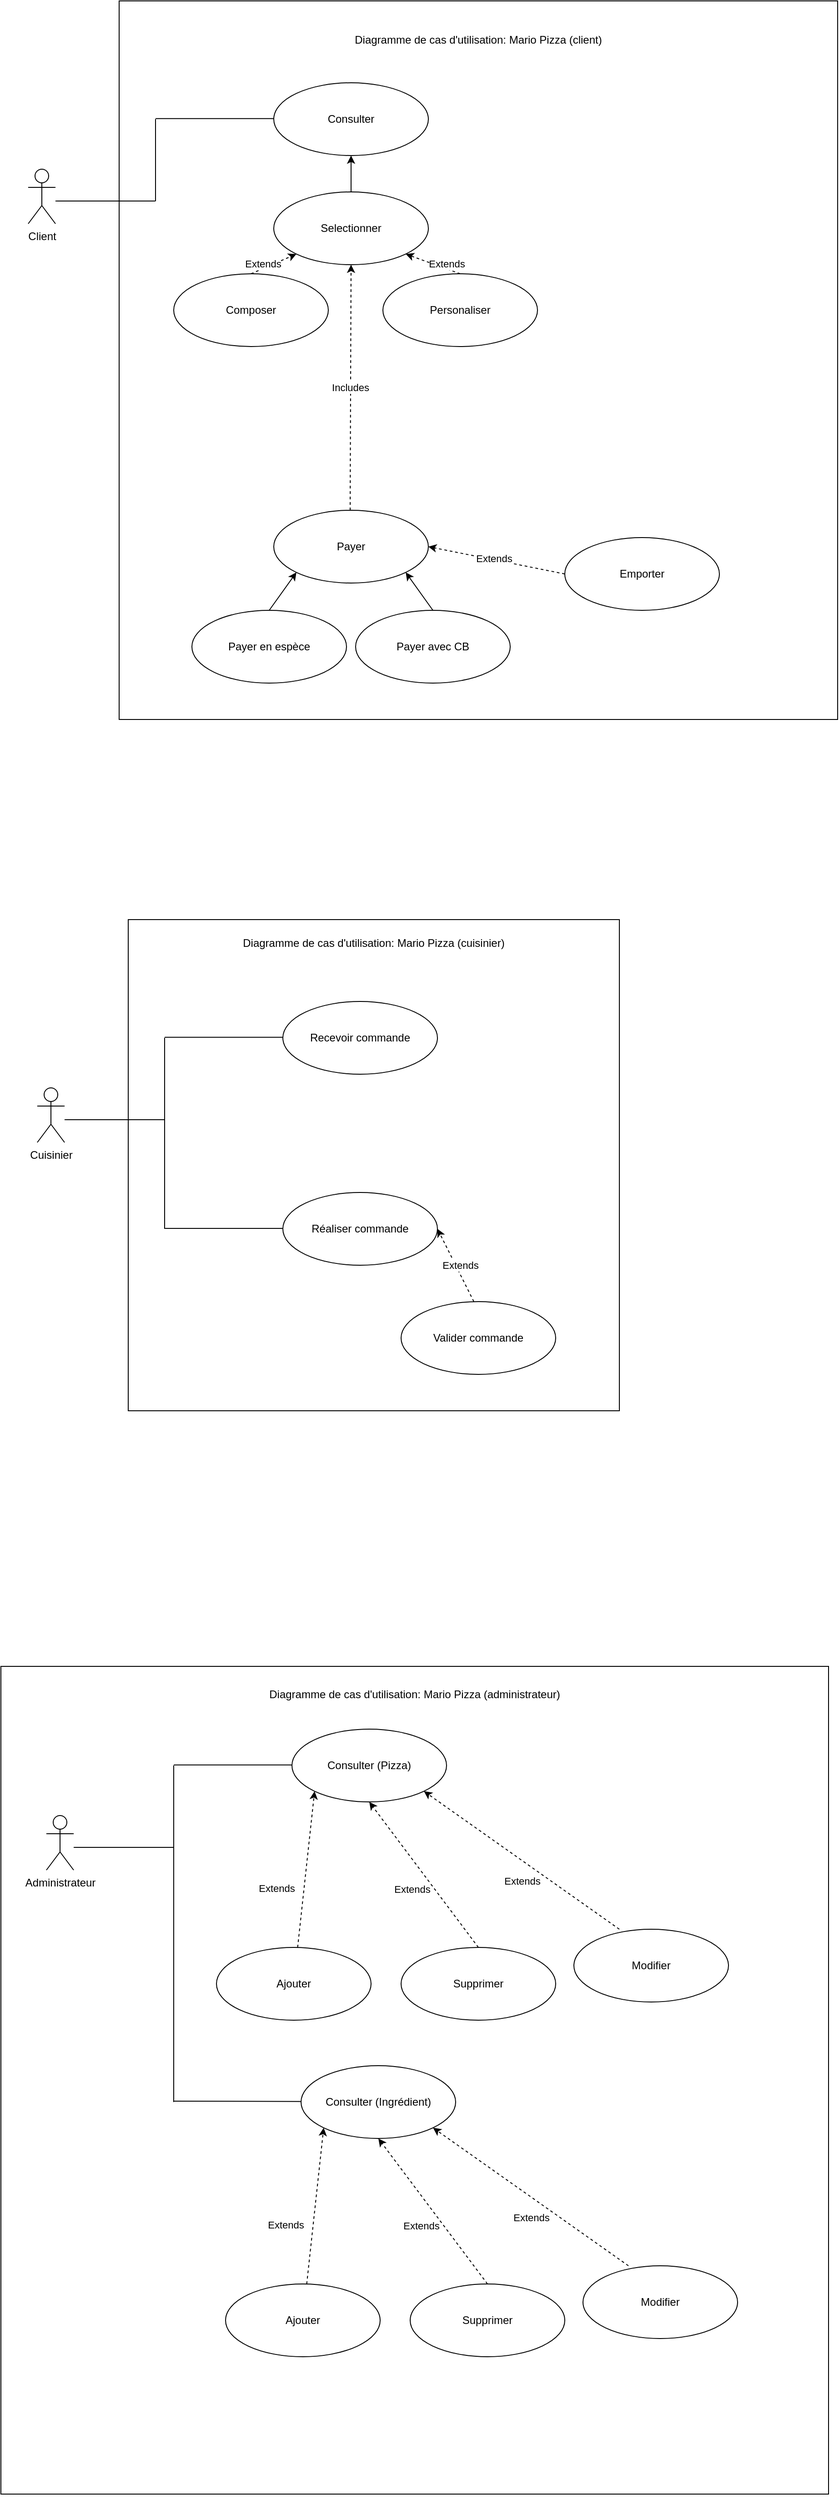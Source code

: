 <mxfile version="15.3.0" type="device"><diagram id="ZS6OridNWr_LrM-zyowk" name="Page-1"><mxGraphModel dx="1436" dy="3471" grid="1" gridSize="10" guides="1" tooltips="1" connect="1" arrows="1" fold="1" page="1" pageScale="1" pageWidth="827" pageHeight="1169" math="0" shadow="0"><root><mxCell id="0"/><mxCell id="1" parent="0"/><mxCell id="POKi9CF_iQEgnz47B0MS-25" value="&lt;div&gt;&lt;br&gt;&lt;/div&gt;&lt;div&gt;&lt;br&gt;&lt;/div&gt;&lt;div&gt;Diagramme de cas d'utilisation: Mario Pizza (administrateur)&lt;br&gt;&lt;/div&gt;&lt;div&gt;&lt;br&gt;&lt;/div&gt;&lt;div&gt;&lt;br&gt;&lt;/div&gt;&lt;div&gt;&lt;br&gt;&lt;/div&gt;&lt;div&gt;&lt;br&gt;&lt;/div&gt;&lt;div&gt;&lt;br&gt;&lt;/div&gt;&lt;div&gt;&lt;br&gt;&lt;/div&gt;&lt;div&gt;&lt;br&gt;&lt;/div&gt;&lt;div&gt;&lt;br&gt;&lt;/div&gt;&lt;div&gt;&lt;br&gt;&lt;/div&gt;&lt;div&gt;&lt;br&gt;&lt;/div&gt;&lt;div&gt;&lt;br&gt;&lt;/div&gt;&lt;div&gt;&lt;br&gt;&lt;/div&gt;&lt;div&gt;&lt;br&gt;&lt;/div&gt;&lt;div&gt;&lt;br&gt;&lt;/div&gt;&lt;div&gt;&lt;br&gt;&lt;/div&gt;&lt;div&gt;&lt;br&gt;&lt;/div&gt;&lt;div&gt;&lt;br&gt;&lt;/div&gt;&lt;div&gt;&lt;br&gt;&lt;/div&gt;&lt;div&gt;&lt;br&gt;&lt;/div&gt;&lt;div&gt;&lt;br&gt;&lt;/div&gt;&lt;div&gt;&lt;br&gt;&lt;/div&gt;&lt;div&gt;&lt;br&gt;&lt;/div&gt;&lt;div&gt;&lt;br&gt;&lt;/div&gt;&lt;div&gt;&lt;br&gt;&lt;/div&gt;&lt;div&gt;&lt;br&gt;&lt;/div&gt;&lt;div&gt;&lt;br&gt;&lt;/div&gt;&lt;div&gt;&lt;br&gt;&lt;/div&gt;&lt;div&gt;&lt;br&gt;&lt;/div&gt;&lt;div&gt;&lt;br&gt;&lt;/div&gt;&lt;div&gt;&lt;br&gt;&lt;/div&gt;&lt;div&gt;&lt;br&gt;&lt;/div&gt;&lt;div&gt;&lt;br&gt;&lt;/div&gt;&lt;div&gt;&lt;br&gt;&lt;/div&gt;&lt;div&gt;&lt;br&gt;&lt;/div&gt;&lt;div&gt;&lt;br&gt;&lt;/div&gt;&lt;div&gt;&lt;br&gt;&lt;/div&gt;&lt;div&gt;&lt;br&gt;&lt;/div&gt;&lt;div&gt;&lt;br&gt;&lt;/div&gt;&lt;div&gt;&lt;br&gt;&lt;/div&gt;&lt;div&gt;&lt;br&gt;&lt;/div&gt;&lt;div&gt;&lt;br&gt;&lt;/div&gt;&lt;div&gt;&lt;br&gt;&lt;/div&gt;&lt;div&gt;&lt;br&gt;&lt;/div&gt;&lt;div&gt;&lt;br&gt;&lt;/div&gt;&lt;div&gt;&lt;br&gt;&lt;/div&gt;&lt;div&gt;&lt;br&gt;&lt;/div&gt;&lt;div&gt;&lt;br&gt;&lt;/div&gt;&lt;div&gt;&lt;br&gt;&lt;/div&gt;&lt;div&gt;&lt;br&gt;&lt;/div&gt;&lt;div&gt;&lt;br&gt;&lt;/div&gt;&lt;div&gt;&lt;br&gt;&lt;/div&gt;&lt;div&gt;&lt;br&gt;&lt;/div&gt;&lt;div&gt;&lt;br&gt;&lt;/div&gt;&lt;div&gt;&lt;br&gt;&lt;/div&gt;&lt;div&gt;&lt;br&gt;&lt;/div&gt;&lt;div&gt;&lt;br&gt;&lt;/div&gt;&lt;div&gt;&lt;br&gt;&lt;/div&gt;&lt;div&gt;&lt;br&gt;&lt;/div&gt;&lt;div&gt;&lt;br&gt;&lt;/div&gt;&lt;div&gt;&lt;br&gt;&lt;/div&gt;&lt;div&gt;&lt;br&gt;&lt;/div&gt;" style="whiteSpace=wrap;html=1;aspect=fixed;gradientColor=#ffffff;fillColor=none;strokeColor=default;" vertex="1" parent="1"><mxGeometry x="-820" y="-79" width="910" height="910" as="geometry"/></mxCell><mxCell id="POKi9CF_iQEgnz47B0MS-2" value="Administrateur" style="shape=umlActor;verticalLabelPosition=bottom;verticalAlign=top;html=1;outlineConnect=0;" vertex="1" parent="1"><mxGeometry x="-770" y="85" width="30" height="60" as="geometry"/></mxCell><mxCell id="POKi9CF_iQEgnz47B0MS-12" value="Ajouter" style="ellipse;whiteSpace=wrap;html=1;" vertex="1" parent="1"><mxGeometry x="-583" y="230" width="170" height="80" as="geometry"/></mxCell><mxCell id="POKi9CF_iQEgnz47B0MS-13" value="Supprimer" style="ellipse;whiteSpace=wrap;html=1;" vertex="1" parent="1"><mxGeometry x="-380" y="230" width="170" height="80" as="geometry"/></mxCell><mxCell id="POKi9CF_iQEgnz47B0MS-14" value="Modifier" style="ellipse;whiteSpace=wrap;html=1;" vertex="1" parent="1"><mxGeometry x="-190" y="210" width="170" height="80" as="geometry"/></mxCell><mxCell id="POKi9CF_iQEgnz47B0MS-15" value="Consulter (Pizza)" style="ellipse;whiteSpace=wrap;html=1;" vertex="1" parent="1"><mxGeometry x="-500" y="-10" width="170" height="80" as="geometry"/></mxCell><mxCell id="POKi9CF_iQEgnz47B0MS-16" value="" style="endArrow=classic;html=1;entryX=0;entryY=1;entryDx=0;entryDy=0;dashed=1;" edge="1" parent="1" source="POKi9CF_iQEgnz47B0MS-12" target="POKi9CF_iQEgnz47B0MS-15"><mxGeometry width="50" height="50" relative="1" as="geometry"><mxPoint x="-440" y="70" as="sourcePoint"/><mxPoint x="-490" y="70" as="targetPoint"/></mxGeometry></mxCell><mxCell id="POKi9CF_iQEgnz47B0MS-17" value="Extends" style="edgeLabel;html=1;align=center;verticalAlign=middle;resizable=0;points=[];" vertex="1" connectable="0" parent="POKi9CF_iQEgnz47B0MS-16"><mxGeometry x="0.242" y="4" relative="1" as="geometry"><mxPoint x="-31" y="42" as="offset"/></mxGeometry></mxCell><mxCell id="POKi9CF_iQEgnz47B0MS-21" value="" style="endArrow=classic;html=1;entryX=0.5;entryY=1;entryDx=0;entryDy=0;dashed=1;exitX=0.5;exitY=0;exitDx=0;exitDy=0;" edge="1" parent="1" source="POKi9CF_iQEgnz47B0MS-13" target="POKi9CF_iQEgnz47B0MS-15"><mxGeometry width="50" height="50" relative="1" as="geometry"><mxPoint x="-433.34" y="220" as="sourcePoint"/><mxPoint x="-433.34" y="70" as="targetPoint"/></mxGeometry></mxCell><mxCell id="POKi9CF_iQEgnz47B0MS-22" value="Extends" style="edgeLabel;html=1;align=center;verticalAlign=middle;resizable=0;points=[];" vertex="1" connectable="0" parent="POKi9CF_iQEgnz47B0MS-21"><mxGeometry x="0.242" y="4" relative="1" as="geometry"><mxPoint x="4" y="33" as="offset"/></mxGeometry></mxCell><mxCell id="POKi9CF_iQEgnz47B0MS-23" value="" style="endArrow=classic;html=1;entryX=1;entryY=1;entryDx=0;entryDy=0;dashed=1;exitX=0.294;exitY=0;exitDx=0;exitDy=0;exitPerimeter=0;" edge="1" parent="1" source="POKi9CF_iQEgnz47B0MS-14" target="POKi9CF_iQEgnz47B0MS-15"><mxGeometry width="50" height="50" relative="1" as="geometry"><mxPoint x="-360.0" y="210" as="sourcePoint"/><mxPoint x="-360.0" y="60" as="targetPoint"/></mxGeometry></mxCell><mxCell id="POKi9CF_iQEgnz47B0MS-24" value="Extends" style="edgeLabel;html=1;align=center;verticalAlign=middle;resizable=0;points=[];" vertex="1" connectable="0" parent="POKi9CF_iQEgnz47B0MS-23"><mxGeometry x="0.242" y="4" relative="1" as="geometry"><mxPoint x="29" y="38" as="offset"/></mxGeometry></mxCell><mxCell id="POKi9CF_iQEgnz47B0MS-27" value="" style="endArrow=none;html=1;" edge="1" parent="1"><mxGeometry width="50" height="50" relative="1" as="geometry"><mxPoint x="-630" y="29.41" as="sourcePoint"/><mxPoint x="-500" y="29.41" as="targetPoint"/></mxGeometry></mxCell><mxCell id="POKi9CF_iQEgnz47B0MS-29" value="" style="endArrow=none;html=1;" edge="1" parent="1"><mxGeometry width="50" height="50" relative="1" as="geometry"><mxPoint x="-630" y="120" as="sourcePoint"/><mxPoint x="-630" y="30" as="targetPoint"/></mxGeometry></mxCell><mxCell id="POKi9CF_iQEgnz47B0MS-30" value="" style="endArrow=none;html=1;" edge="1" parent="1"><mxGeometry width="50" height="50" relative="1" as="geometry"><mxPoint x="-740" y="120" as="sourcePoint"/><mxPoint x="-630" y="120" as="targetPoint"/></mxGeometry></mxCell><mxCell id="POKi9CF_iQEgnz47B0MS-31" value="&lt;div&gt;&lt;br&gt;&lt;/div&gt;&lt;div&gt;&lt;br&gt;&lt;/div&gt;&lt;div&gt;Diagramme de cas d'utilisation: Mario Pizza (cuisinier)&lt;br&gt;&lt;/div&gt;&lt;div&gt;&lt;br&gt;&lt;/div&gt;&lt;div&gt;&lt;br&gt;&lt;/div&gt;&lt;div&gt;&lt;br&gt;&lt;/div&gt;&lt;div&gt;&lt;br&gt;&lt;/div&gt;&lt;div&gt;&lt;br&gt;&lt;/div&gt;&lt;div&gt;&lt;br&gt;&lt;/div&gt;&lt;div&gt;&lt;br&gt;&lt;/div&gt;&lt;div&gt;&lt;br&gt;&lt;/div&gt;&lt;div&gt;&lt;br&gt;&lt;/div&gt;&lt;div&gt;&lt;br&gt;&lt;/div&gt;&lt;div&gt;&lt;br&gt;&lt;/div&gt;&lt;div&gt;&lt;br&gt;&lt;/div&gt;&lt;div&gt;&lt;br&gt;&lt;/div&gt;&lt;div&gt;&lt;br&gt;&lt;/div&gt;&lt;div&gt;&lt;br&gt;&lt;/div&gt;&lt;div&gt;&lt;br&gt;&lt;/div&gt;&lt;div&gt;&lt;br&gt;&lt;/div&gt;&lt;div&gt;&lt;br&gt;&lt;/div&gt;&lt;div&gt;&lt;br&gt;&lt;/div&gt;&lt;div&gt;&lt;br&gt;&lt;/div&gt;&lt;div&gt;&lt;br&gt;&lt;/div&gt;&lt;div&gt;&lt;br&gt;&lt;/div&gt;&lt;div&gt;&lt;br&gt;&lt;/div&gt;&lt;div&gt;&lt;br&gt;&lt;/div&gt;&lt;div&gt;&lt;br&gt;&lt;/div&gt;&lt;div&gt;&lt;br&gt;&lt;/div&gt;&lt;div&gt;&lt;br&gt;&lt;/div&gt;&lt;div&gt;&lt;br&gt;&lt;/div&gt;&lt;div&gt;&lt;br&gt;&lt;/div&gt;&lt;div&gt;&lt;br&gt;&lt;/div&gt;&lt;div&gt;&lt;br&gt;&lt;/div&gt;&lt;div&gt;&lt;br&gt;&lt;/div&gt;&lt;div&gt;&lt;br&gt;&lt;/div&gt;&lt;div&gt;&lt;br&gt;&lt;/div&gt;&lt;div&gt;&lt;br&gt;&lt;/div&gt;&lt;div&gt;&lt;br&gt;&lt;/div&gt;" style="whiteSpace=wrap;html=1;aspect=fixed;gradientColor=#ffffff;fillColor=none;strokeColor=default;" vertex="1" parent="1"><mxGeometry x="-680" y="-900" width="540" height="540" as="geometry"/></mxCell><mxCell id="POKi9CF_iQEgnz47B0MS-32" value="Cuisinier" style="shape=umlActor;verticalLabelPosition=bottom;verticalAlign=top;html=1;outlineConnect=0;" vertex="1" parent="1"><mxGeometry x="-780" y="-715" width="30" height="60" as="geometry"/></mxCell><mxCell id="POKi9CF_iQEgnz47B0MS-36" value="Réaliser commande" style="ellipse;whiteSpace=wrap;html=1;" vertex="1" parent="1"><mxGeometry x="-510" y="-600" width="170" height="80" as="geometry"/></mxCell><mxCell id="POKi9CF_iQEgnz47B0MS-43" value="" style="endArrow=none;html=1;" edge="1" parent="1"><mxGeometry width="50" height="50" relative="1" as="geometry"><mxPoint x="-640" y="-770.59" as="sourcePoint"/><mxPoint x="-510" y="-770.59" as="targetPoint"/></mxGeometry></mxCell><mxCell id="POKi9CF_iQEgnz47B0MS-44" value="" style="endArrow=none;html=1;" edge="1" parent="1"><mxGeometry width="50" height="50" relative="1" as="geometry"><mxPoint x="-640" y="-680" as="sourcePoint"/><mxPoint x="-640" y="-770" as="targetPoint"/></mxGeometry></mxCell><mxCell id="POKi9CF_iQEgnz47B0MS-45" value="" style="endArrow=none;html=1;" edge="1" parent="1"><mxGeometry width="50" height="50" relative="1" as="geometry"><mxPoint x="-750" y="-680" as="sourcePoint"/><mxPoint x="-640" y="-680" as="targetPoint"/></mxGeometry></mxCell><mxCell id="POKi9CF_iQEgnz47B0MS-46" value="Recevoir commande" style="ellipse;whiteSpace=wrap;html=1;" vertex="1" parent="1"><mxGeometry x="-510" y="-810" width="170" height="80" as="geometry"/></mxCell><mxCell id="POKi9CF_iQEgnz47B0MS-47" value="" style="endArrow=none;html=1;" edge="1" parent="1"><mxGeometry width="50" height="50" relative="1" as="geometry"><mxPoint x="-640" y="-560" as="sourcePoint"/><mxPoint x="-640" y="-690" as="targetPoint"/></mxGeometry></mxCell><mxCell id="POKi9CF_iQEgnz47B0MS-48" value="" style="endArrow=none;html=1;" edge="1" parent="1"><mxGeometry width="50" height="50" relative="1" as="geometry"><mxPoint x="-640" y="-560.5" as="sourcePoint"/><mxPoint x="-510" y="-560.5" as="targetPoint"/></mxGeometry></mxCell><mxCell id="POKi9CF_iQEgnz47B0MS-49" value="&lt;div&gt;&lt;br&gt;&lt;/div&gt;&lt;div&gt;&lt;br&gt;&lt;/div&gt;&lt;div&gt;Diagramme de cas d'utilisation: Mario Pizza (client)&lt;br&gt;&lt;/div&gt;&lt;div&gt;&lt;br&gt;&lt;/div&gt;&lt;div&gt;&lt;br&gt;&lt;/div&gt;&lt;div&gt;&lt;br&gt;&lt;/div&gt;&lt;div&gt;&lt;br&gt;&lt;/div&gt;&lt;div&gt;&lt;br&gt;&lt;/div&gt;&lt;div&gt;&lt;br&gt;&lt;/div&gt;&lt;div&gt;&lt;br&gt;&lt;/div&gt;&lt;div&gt;&lt;br&gt;&lt;/div&gt;&lt;div&gt;&lt;br&gt;&lt;/div&gt;&lt;div&gt;&lt;br&gt;&lt;/div&gt;&lt;div&gt;&lt;br&gt;&lt;/div&gt;&lt;div&gt;&lt;br&gt;&lt;/div&gt;&lt;div&gt;&lt;br&gt;&lt;/div&gt;&lt;div&gt;&lt;br&gt;&lt;/div&gt;&lt;div&gt;&lt;br&gt;&lt;/div&gt;&lt;div&gt;&lt;br&gt;&lt;/div&gt;&lt;div&gt;&lt;br&gt;&lt;/div&gt;&lt;div&gt;&lt;br&gt;&lt;/div&gt;&lt;div&gt;&lt;br&gt;&lt;/div&gt;&lt;div&gt;&lt;br&gt;&lt;/div&gt;&lt;div&gt;&lt;br&gt;&lt;/div&gt;&lt;div&gt;&lt;br&gt;&lt;/div&gt;&lt;div&gt;&lt;br&gt;&lt;/div&gt;&lt;div&gt;&lt;br&gt;&lt;/div&gt;&lt;div&gt;&lt;br&gt;&lt;/div&gt;&lt;div&gt;&lt;br&gt;&lt;/div&gt;&lt;div&gt;&lt;br&gt;&lt;/div&gt;&lt;div&gt;&lt;br&gt;&lt;/div&gt;&lt;div&gt;&lt;br&gt;&lt;/div&gt;&lt;div&gt;&lt;br&gt;&lt;/div&gt;&lt;div&gt;&lt;br&gt;&lt;/div&gt;&lt;div&gt;&lt;br&gt;&lt;/div&gt;&lt;div&gt;&lt;br&gt;&lt;/div&gt;&lt;div&gt;&lt;br&gt;&lt;/div&gt;&lt;div&gt;&lt;br&gt;&lt;/div&gt;&lt;div&gt;&lt;br&gt;&lt;/div&gt;&lt;div&gt;&lt;br&gt;&lt;/div&gt;&lt;div&gt;&lt;br&gt;&lt;/div&gt;&lt;div&gt;&lt;br&gt;&lt;/div&gt;&lt;div&gt;&lt;br&gt;&lt;/div&gt;&lt;div&gt;&lt;br&gt;&lt;/div&gt;&lt;div&gt;&lt;br&gt;&lt;/div&gt;&lt;div&gt;&lt;br&gt;&lt;/div&gt;&lt;div&gt;&lt;br&gt;&lt;/div&gt;&lt;div&gt;&lt;br&gt;&lt;/div&gt;&lt;div&gt;&lt;br&gt;&lt;/div&gt;&lt;div&gt;&lt;br&gt;&lt;/div&gt;&lt;div&gt;&lt;br&gt;&lt;/div&gt;&lt;div&gt;&lt;br&gt;&lt;/div&gt;&lt;div&gt;&lt;br&gt;&lt;/div&gt;&lt;div&gt;&lt;br&gt;&lt;/div&gt;" style="whiteSpace=wrap;html=1;aspect=fixed;gradientColor=#ffffff;fillColor=none;strokeColor=default;" vertex="1" parent="1"><mxGeometry x="-690" y="-1910" width="790" height="790" as="geometry"/></mxCell><mxCell id="POKi9CF_iQEgnz47B0MS-50" value="Client" style="shape=umlActor;verticalLabelPosition=bottom;verticalAlign=top;html=1;outlineConnect=0;" vertex="1" parent="1"><mxGeometry x="-790" y="-1725" width="30" height="60" as="geometry"/></mxCell><mxCell id="POKi9CF_iQEgnz47B0MS-51" value="Selectionner" style="ellipse;whiteSpace=wrap;html=1;" vertex="1" parent="1"><mxGeometry x="-520" y="-1700" width="170" height="80" as="geometry"/></mxCell><mxCell id="POKi9CF_iQEgnz47B0MS-52" value="" style="endArrow=none;html=1;" edge="1" parent="1"><mxGeometry width="50" height="50" relative="1" as="geometry"><mxPoint x="-650" y="-1780.59" as="sourcePoint"/><mxPoint x="-520" y="-1780.59" as="targetPoint"/></mxGeometry></mxCell><mxCell id="POKi9CF_iQEgnz47B0MS-53" value="" style="endArrow=none;html=1;" edge="1" parent="1"><mxGeometry width="50" height="50" relative="1" as="geometry"><mxPoint x="-650" y="-1690" as="sourcePoint"/><mxPoint x="-650" y="-1780" as="targetPoint"/></mxGeometry></mxCell><mxCell id="POKi9CF_iQEgnz47B0MS-54" value="" style="endArrow=none;html=1;" edge="1" parent="1"><mxGeometry width="50" height="50" relative="1" as="geometry"><mxPoint x="-760" y="-1690" as="sourcePoint"/><mxPoint x="-650" y="-1690" as="targetPoint"/></mxGeometry></mxCell><mxCell id="POKi9CF_iQEgnz47B0MS-55" value="Consulter" style="ellipse;whiteSpace=wrap;html=1;" vertex="1" parent="1"><mxGeometry x="-520" y="-1820" width="170" height="80" as="geometry"/></mxCell><mxCell id="POKi9CF_iQEgnz47B0MS-58" value="" style="endArrow=classic;html=1;exitX=0.5;exitY=0;exitDx=0;exitDy=0;entryX=0.5;entryY=1;entryDx=0;entryDy=0;" edge="1" parent="1" source="POKi9CF_iQEgnz47B0MS-51" target="POKi9CF_iQEgnz47B0MS-55"><mxGeometry width="50" height="50" relative="1" as="geometry"><mxPoint x="-620" y="-1550" as="sourcePoint"/><mxPoint x="-570" y="-1600" as="targetPoint"/></mxGeometry></mxCell><mxCell id="POKi9CF_iQEgnz47B0MS-59" value="Composer" style="ellipse;whiteSpace=wrap;html=1;" vertex="1" parent="1"><mxGeometry x="-630" y="-1610" width="170" height="80" as="geometry"/></mxCell><mxCell id="POKi9CF_iQEgnz47B0MS-60" value="Personaliser" style="ellipse;whiteSpace=wrap;html=1;" vertex="1" parent="1"><mxGeometry x="-400" y="-1610" width="170" height="80" as="geometry"/></mxCell><mxCell id="POKi9CF_iQEgnz47B0MS-61" value="" style="endArrow=classic;html=1;entryX=0;entryY=1;entryDx=0;entryDy=0;dashed=1;exitX=0.5;exitY=0;exitDx=0;exitDy=0;" edge="1" parent="1" source="POKi9CF_iQEgnz47B0MS-59" target="POKi9CF_iQEgnz47B0MS-51"><mxGeometry width="50" height="50" relative="1" as="geometry"><mxPoint x="-520.003" y="-1457.141" as="sourcePoint"/><mxPoint x="-431.01" y="-1619.997" as="targetPoint"/></mxGeometry></mxCell><mxCell id="POKi9CF_iQEgnz47B0MS-62" value="Extends" style="edgeLabel;html=1;align=center;verticalAlign=middle;resizable=0;points=[];" vertex="1" connectable="0" parent="POKi9CF_iQEgnz47B0MS-61"><mxGeometry x="0.242" y="4" relative="1" as="geometry"><mxPoint x="-17" y="6" as="offset"/></mxGeometry></mxCell><mxCell id="POKi9CF_iQEgnz47B0MS-63" value="" style="endArrow=classic;html=1;dashed=1;exitX=0.5;exitY=0;exitDx=0;exitDy=0;entryX=1;entryY=1;entryDx=0;entryDy=0;" edge="1" parent="1" source="POKi9CF_iQEgnz47B0MS-60" target="POKi9CF_iQEgnz47B0MS-51"><mxGeometry width="50" height="50" relative="1" as="geometry"><mxPoint x="-505" y="-1590.0" as="sourcePoint"/><mxPoint x="-440" y="-1620" as="targetPoint"/></mxGeometry></mxCell><mxCell id="POKi9CF_iQEgnz47B0MS-64" value="Extends" style="edgeLabel;html=1;align=center;verticalAlign=middle;resizable=0;points=[];" vertex="1" connectable="0" parent="POKi9CF_iQEgnz47B0MS-63"><mxGeometry x="0.242" y="4" relative="1" as="geometry"><mxPoint x="23" y="-2" as="offset"/></mxGeometry></mxCell><mxCell id="POKi9CF_iQEgnz47B0MS-65" value="Emporter" style="ellipse;whiteSpace=wrap;html=1;" vertex="1" parent="1"><mxGeometry x="-200" y="-1320" width="170" height="80" as="geometry"/></mxCell><mxCell id="POKi9CF_iQEgnz47B0MS-66" value="" style="endArrow=classic;html=1;dashed=1;entryX=1;entryY=0.5;entryDx=0;entryDy=0;exitX=0;exitY=0.5;exitDx=0;exitDy=0;" edge="1" parent="1" source="POKi9CF_iQEgnz47B0MS-65" target="POKi9CF_iQEgnz47B0MS-70"><mxGeometry width="50" height="50" relative="1" as="geometry"><mxPoint x="-250" y="-1480.71" as="sourcePoint"/><mxPoint x="-350" y="-1480.0" as="targetPoint"/></mxGeometry></mxCell><mxCell id="POKi9CF_iQEgnz47B0MS-67" value="Extends" style="edgeLabel;html=1;align=center;verticalAlign=middle;resizable=0;points=[];" vertex="1" connectable="0" parent="POKi9CF_iQEgnz47B0MS-66"><mxGeometry x="0.242" y="4" relative="1" as="geometry"><mxPoint x="16" y="-3" as="offset"/></mxGeometry></mxCell><mxCell id="POKi9CF_iQEgnz47B0MS-70" value="Payer" style="ellipse;whiteSpace=wrap;html=1;" vertex="1" parent="1"><mxGeometry x="-520" y="-1350" width="170" height="80" as="geometry"/></mxCell><mxCell id="POKi9CF_iQEgnz47B0MS-73" value="Payer en espèce" style="ellipse;whiteSpace=wrap;html=1;" vertex="1" parent="1"><mxGeometry x="-610" y="-1240" width="170" height="80" as="geometry"/></mxCell><mxCell id="POKi9CF_iQEgnz47B0MS-74" value="Payer avec CB" style="ellipse;whiteSpace=wrap;html=1;" vertex="1" parent="1"><mxGeometry x="-430" y="-1240" width="170" height="80" as="geometry"/></mxCell><mxCell id="POKi9CF_iQEgnz47B0MS-75" value="" style="endArrow=classic;html=1;exitX=0.5;exitY=0;exitDx=0;exitDy=0;entryX=0;entryY=1;entryDx=0;entryDy=0;" edge="1" parent="1" source="POKi9CF_iQEgnz47B0MS-73" target="POKi9CF_iQEgnz47B0MS-70"><mxGeometry width="50" height="50" relative="1" as="geometry"><mxPoint x="-521.43" y="-1320.0" as="sourcePoint"/><mxPoint x="-521.43" y="-1360.0" as="targetPoint"/></mxGeometry></mxCell><mxCell id="POKi9CF_iQEgnz47B0MS-76" value="" style="endArrow=classic;html=1;exitX=0.5;exitY=0;exitDx=0;exitDy=0;entryX=1;entryY=1;entryDx=0;entryDy=0;" edge="1" parent="1" source="POKi9CF_iQEgnz47B0MS-74" target="POKi9CF_iQEgnz47B0MS-70"><mxGeometry width="50" height="50" relative="1" as="geometry"><mxPoint x="-511.43" y="-1310" as="sourcePoint"/><mxPoint x="-484.85" y="-1351.597" as="targetPoint"/></mxGeometry></mxCell><mxCell id="POKi9CF_iQEgnz47B0MS-80" value="Includes" style="endArrow=classic;html=1;entryX=0.5;entryY=1;entryDx=0;entryDy=0;dashed=1;" edge="1" parent="1" target="POKi9CF_iQEgnz47B0MS-51"><mxGeometry width="50" height="50" relative="1" as="geometry"><mxPoint x="-436" y="-1350" as="sourcePoint"/><mxPoint x="-435.71" y="-1440.0" as="targetPoint"/></mxGeometry></mxCell><mxCell id="POKi9CF_iQEgnz47B0MS-81" value="" style="endArrow=classic;html=1;entryX=1;entryY=1;entryDx=0;entryDy=0;dashed=1;" edge="1" parent="1"><mxGeometry width="50" height="50" relative="1" as="geometry"><mxPoint x="-300" y="-480" as="sourcePoint"/><mxPoint x="-340.0" y="-559.997" as="targetPoint"/></mxGeometry></mxCell><mxCell id="POKi9CF_iQEgnz47B0MS-82" value="Extends" style="edgeLabel;html=1;align=center;verticalAlign=middle;resizable=0;points=[];" vertex="1" connectable="0" parent="POKi9CF_iQEgnz47B0MS-81"><mxGeometry x="0.242" y="4" relative="1" as="geometry"><mxPoint x="13" y="8" as="offset"/></mxGeometry></mxCell><mxCell id="POKi9CF_iQEgnz47B0MS-83" value="Valider commande" style="ellipse;whiteSpace=wrap;html=1;" vertex="1" parent="1"><mxGeometry x="-380" y="-480" width="170" height="80" as="geometry"/></mxCell><mxCell id="POKi9CF_iQEgnz47B0MS-84" value="Ajouter" style="ellipse;whiteSpace=wrap;html=1;" vertex="1" parent="1"><mxGeometry x="-573" y="600" width="170" height="80" as="geometry"/></mxCell><mxCell id="POKi9CF_iQEgnz47B0MS-85" value="Supprimer" style="ellipse;whiteSpace=wrap;html=1;" vertex="1" parent="1"><mxGeometry x="-370" y="600" width="170" height="80" as="geometry"/></mxCell><mxCell id="POKi9CF_iQEgnz47B0MS-86" value="Modifier" style="ellipse;whiteSpace=wrap;html=1;" vertex="1" parent="1"><mxGeometry x="-180" y="580" width="170" height="80" as="geometry"/></mxCell><mxCell id="POKi9CF_iQEgnz47B0MS-87" value="Consulter (Ingrédient)" style="ellipse;whiteSpace=wrap;html=1;" vertex="1" parent="1"><mxGeometry x="-490" y="360" width="170" height="80" as="geometry"/></mxCell><mxCell id="POKi9CF_iQEgnz47B0MS-88" value="" style="endArrow=classic;html=1;entryX=0;entryY=1;entryDx=0;entryDy=0;dashed=1;" edge="1" parent="1" source="POKi9CF_iQEgnz47B0MS-84" target="POKi9CF_iQEgnz47B0MS-87"><mxGeometry width="50" height="50" relative="1" as="geometry"><mxPoint x="-430" y="440" as="sourcePoint"/><mxPoint x="-480" y="440" as="targetPoint"/></mxGeometry></mxCell><mxCell id="POKi9CF_iQEgnz47B0MS-89" value="Extends" style="edgeLabel;html=1;align=center;verticalAlign=middle;resizable=0;points=[];" vertex="1" connectable="0" parent="POKi9CF_iQEgnz47B0MS-88"><mxGeometry x="0.242" y="4" relative="1" as="geometry"><mxPoint x="-31" y="42" as="offset"/></mxGeometry></mxCell><mxCell id="POKi9CF_iQEgnz47B0MS-90" value="" style="endArrow=classic;html=1;entryX=0.5;entryY=1;entryDx=0;entryDy=0;dashed=1;exitX=0.5;exitY=0;exitDx=0;exitDy=0;" edge="1" parent="1" source="POKi9CF_iQEgnz47B0MS-85" target="POKi9CF_iQEgnz47B0MS-87"><mxGeometry width="50" height="50" relative="1" as="geometry"><mxPoint x="-423.34" y="590" as="sourcePoint"/><mxPoint x="-423.34" y="440" as="targetPoint"/></mxGeometry></mxCell><mxCell id="POKi9CF_iQEgnz47B0MS-91" value="Extends" style="edgeLabel;html=1;align=center;verticalAlign=middle;resizable=0;points=[];" vertex="1" connectable="0" parent="POKi9CF_iQEgnz47B0MS-90"><mxGeometry x="0.242" y="4" relative="1" as="geometry"><mxPoint x="4" y="33" as="offset"/></mxGeometry></mxCell><mxCell id="POKi9CF_iQEgnz47B0MS-92" value="" style="endArrow=classic;html=1;entryX=1;entryY=1;entryDx=0;entryDy=0;dashed=1;exitX=0.294;exitY=0;exitDx=0;exitDy=0;exitPerimeter=0;" edge="1" parent="1" source="POKi9CF_iQEgnz47B0MS-86" target="POKi9CF_iQEgnz47B0MS-87"><mxGeometry width="50" height="50" relative="1" as="geometry"><mxPoint x="-350.0" y="580" as="sourcePoint"/><mxPoint x="-350.0" y="430" as="targetPoint"/></mxGeometry></mxCell><mxCell id="POKi9CF_iQEgnz47B0MS-93" value="Extends" style="edgeLabel;html=1;align=center;verticalAlign=middle;resizable=0;points=[];" vertex="1" connectable="0" parent="POKi9CF_iQEgnz47B0MS-92"><mxGeometry x="0.242" y="4" relative="1" as="geometry"><mxPoint x="29" y="38" as="offset"/></mxGeometry></mxCell><mxCell id="POKi9CF_iQEgnz47B0MS-94" value="" style="endArrow=none;html=1;" edge="1" parent="1"><mxGeometry width="50" height="50" relative="1" as="geometry"><mxPoint x="-630" y="399" as="sourcePoint"/><mxPoint x="-490" y="399.41" as="targetPoint"/></mxGeometry></mxCell><mxCell id="POKi9CF_iQEgnz47B0MS-107" value="" style="endArrow=none;html=1;" edge="1" parent="1"><mxGeometry width="50" height="50" relative="1" as="geometry"><mxPoint x="-630" y="120" as="sourcePoint"/><mxPoint x="-630" y="400" as="targetPoint"/></mxGeometry></mxCell></root></mxGraphModel></diagram></mxfile>